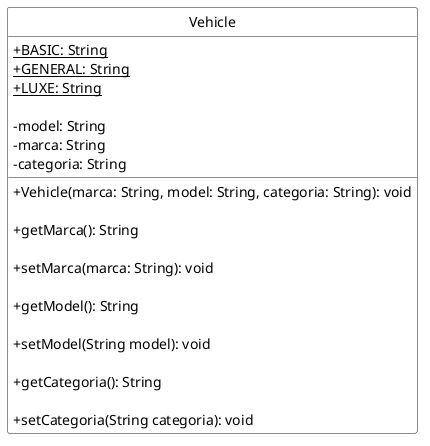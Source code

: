 @startuml
    skinparam classAttributeIconSize 0
    skinparam class {
        BackgroundColor #ffffff
        ArrowColor #0000FF
    }

    hide circle

    Class Vehicle {
        + {static} BASIC: String
        + {static} GENERAL: String
        + {static} LUXE: String
        
        - model: String
        - marca: String
        - categoria: String

        + Vehicle(marca: String, model: String, categoria: String): void

        + getMarca(): String

        + setMarca(marca: String): void
        
        + getModel(): String
        
        + setModel(String model): void

        + getCategoria(): String

        + setCategoria(String categoria): void
    }
@enduml